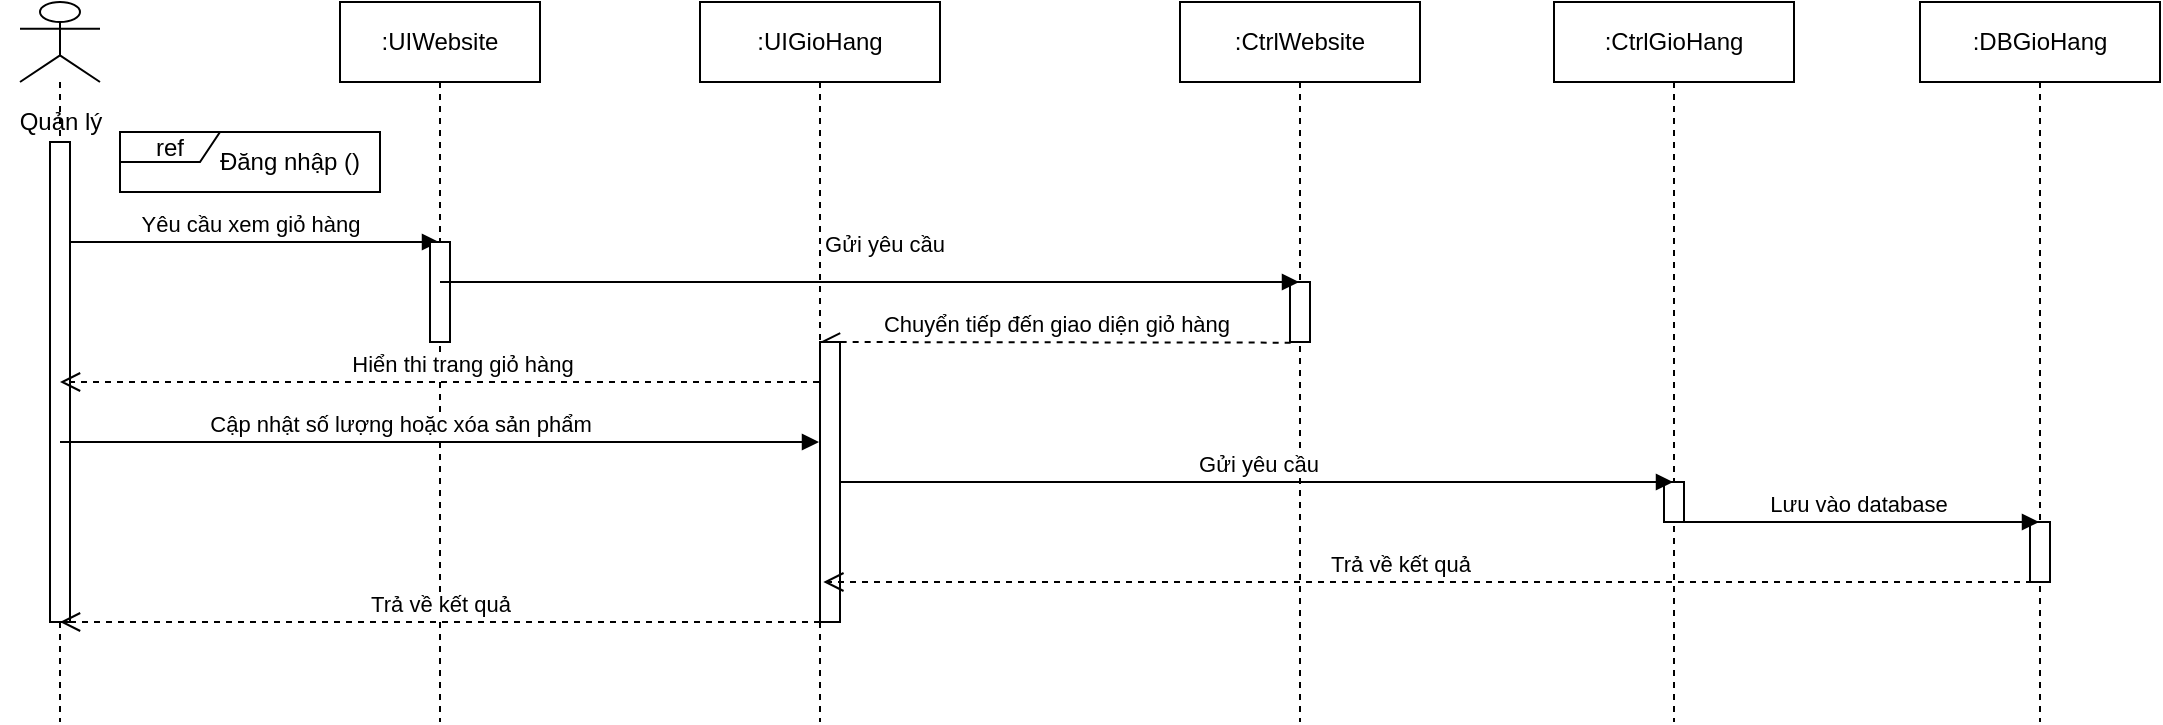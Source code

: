<mxfile version="13.6.3" type="device"><diagram id="C5RBs43oDa-KdzZeNtuy" name="Page-1"><mxGraphModel dx="1383" dy="753" grid="1" gridSize="10" guides="1" tooltips="1" connect="1" arrows="1" fold="1" page="1" pageScale="1" pageWidth="827" pageHeight="1169" math="0" shadow="0"><root><mxCell id="WIyWlLk6GJQsqaUBKTNV-0"/><mxCell id="WIyWlLk6GJQsqaUBKTNV-1" parent="WIyWlLk6GJQsqaUBKTNV-0"/><mxCell id="Z5IkSei_Hy6FdynFyds2-92" value="" style="shape=umlLifeline;participant=umlActor;perimeter=lifelinePerimeter;whiteSpace=wrap;html=1;container=1;collapsible=0;recursiveResize=0;verticalAlign=top;spacingTop=36;outlineConnect=0;" vertex="1" parent="WIyWlLk6GJQsqaUBKTNV-1"><mxGeometry x="60" y="120" width="40" height="360" as="geometry"/></mxCell><mxCell id="Z5IkSei_Hy6FdynFyds2-93" value="Quản lý" style="text;html=1;align=center;verticalAlign=middle;resizable=0;points=[];autosize=1;" vertex="1" parent="Z5IkSei_Hy6FdynFyds2-92"><mxGeometry x="-10" y="50" width="60" height="20" as="geometry"/></mxCell><mxCell id="Z5IkSei_Hy6FdynFyds2-102" value="Yêu cầu xem giỏ hàng" style="html=1;verticalAlign=bottom;endArrow=block;" edge="1" parent="Z5IkSei_Hy6FdynFyds2-92" target="Z5IkSei_Hy6FdynFyds2-94"><mxGeometry width="80" relative="1" as="geometry"><mxPoint x="20" y="120" as="sourcePoint"/><mxPoint x="100" y="120" as="targetPoint"/></mxGeometry></mxCell><mxCell id="Z5IkSei_Hy6FdynFyds2-106" value="" style="html=1;points=[];perimeter=orthogonalPerimeter;" vertex="1" parent="Z5IkSei_Hy6FdynFyds2-92"><mxGeometry x="15" y="70" width="10" height="240" as="geometry"/></mxCell><mxCell id="Z5IkSei_Hy6FdynFyds2-94" value=":UIWebsite" style="shape=umlLifeline;perimeter=lifelinePerimeter;whiteSpace=wrap;html=1;container=1;collapsible=0;recursiveResize=0;outlineConnect=0;" vertex="1" parent="WIyWlLk6GJQsqaUBKTNV-1"><mxGeometry x="220" y="120" width="100" height="360" as="geometry"/></mxCell><mxCell id="Z5IkSei_Hy6FdynFyds2-107" value="" style="html=1;points=[];perimeter=orthogonalPerimeter;" vertex="1" parent="Z5IkSei_Hy6FdynFyds2-94"><mxGeometry x="45" y="120" width="10" height="50" as="geometry"/></mxCell><mxCell id="Z5IkSei_Hy6FdynFyds2-96" value=":UIGioHang" style="shape=umlLifeline;perimeter=lifelinePerimeter;whiteSpace=wrap;html=1;container=1;collapsible=0;recursiveResize=0;outlineConnect=0;" vertex="1" parent="WIyWlLk6GJQsqaUBKTNV-1"><mxGeometry x="400" y="120" width="120" height="360" as="geometry"/></mxCell><mxCell id="Z5IkSei_Hy6FdynFyds2-105" value="Chuyển tiếp đến giao diện giỏ hàng" style="html=1;verticalAlign=bottom;endArrow=open;dashed=1;endSize=8;exitX=0.033;exitY=1.011;exitDx=0;exitDy=0;exitPerimeter=0;" edge="1" parent="Z5IkSei_Hy6FdynFyds2-96" source="Z5IkSei_Hy6FdynFyds2-108"><mxGeometry relative="1" as="geometry"><mxPoint x="260" y="170" as="sourcePoint"/><mxPoint x="60" y="170" as="targetPoint"/><mxPoint as="offset"/></mxGeometry></mxCell><mxCell id="Z5IkSei_Hy6FdynFyds2-137" value="" style="html=1;points=[];perimeter=orthogonalPerimeter;" vertex="1" parent="Z5IkSei_Hy6FdynFyds2-96"><mxGeometry x="60" y="170" width="10" height="140" as="geometry"/></mxCell><mxCell id="Z5IkSei_Hy6FdynFyds2-98" value=":CtrlWebsite" style="shape=umlLifeline;perimeter=lifelinePerimeter;whiteSpace=wrap;html=1;container=1;collapsible=0;recursiveResize=0;outlineConnect=0;" vertex="1" parent="WIyWlLk6GJQsqaUBKTNV-1"><mxGeometry x="640" y="120" width="120" height="360" as="geometry"/></mxCell><mxCell id="Z5IkSei_Hy6FdynFyds2-108" value="" style="html=1;points=[];perimeter=orthogonalPerimeter;" vertex="1" parent="Z5IkSei_Hy6FdynFyds2-98"><mxGeometry x="55" y="140" width="10" height="30" as="geometry"/></mxCell><mxCell id="Z5IkSei_Hy6FdynFyds2-99" value=":DBGioHang" style="shape=umlLifeline;perimeter=lifelinePerimeter;whiteSpace=wrap;html=1;container=1;collapsible=0;recursiveResize=0;outlineConnect=0;" vertex="1" parent="WIyWlLk6GJQsqaUBKTNV-1"><mxGeometry x="1010" y="120" width="120" height="360" as="geometry"/></mxCell><mxCell id="Z5IkSei_Hy6FdynFyds2-145" value="" style="html=1;points=[];perimeter=orthogonalPerimeter;" vertex="1" parent="Z5IkSei_Hy6FdynFyds2-99"><mxGeometry x="55" y="260" width="10" height="30" as="geometry"/></mxCell><mxCell id="Z5IkSei_Hy6FdynFyds2-103" value="Hiển thi trang giỏ hàng" style="html=1;verticalAlign=bottom;endArrow=open;dashed=1;endSize=8;" edge="1" parent="WIyWlLk6GJQsqaUBKTNV-1" source="Z5IkSei_Hy6FdynFyds2-96" target="Z5IkSei_Hy6FdynFyds2-92"><mxGeometry x="-0.057" relative="1" as="geometry"><mxPoint x="240" y="280" as="sourcePoint"/><mxPoint x="160" y="280" as="targetPoint"/><Array as="points"><mxPoint x="220" y="310"/><mxPoint x="190" y="310"/><mxPoint x="150" y="310"/></Array><mxPoint as="offset"/></mxGeometry></mxCell><mxCell id="Z5IkSei_Hy6FdynFyds2-104" value="Gửi yêu cầu" style="html=1;verticalAlign=bottom;endArrow=block;" edge="1" parent="WIyWlLk6GJQsqaUBKTNV-1" source="Z5IkSei_Hy6FdynFyds2-94" target="Z5IkSei_Hy6FdynFyds2-98"><mxGeometry x="0.034" y="10" width="80" relative="1" as="geometry"><mxPoint x="240" y="280" as="sourcePoint"/><mxPoint x="320" y="280" as="targetPoint"/><Array as="points"><mxPoint x="500" y="260"/></Array><mxPoint as="offset"/></mxGeometry></mxCell><mxCell id="Z5IkSei_Hy6FdynFyds2-111" value="ref" style="shape=umlFrame;whiteSpace=wrap;html=1;width=50;height=15;" vertex="1" parent="WIyWlLk6GJQsqaUBKTNV-1"><mxGeometry x="110" y="185" width="130" height="30" as="geometry"/></mxCell><mxCell id="Z5IkSei_Hy6FdynFyds2-112" value="Đăng nhập ()" style="text;html=1;strokeColor=none;fillColor=none;align=center;verticalAlign=middle;whiteSpace=wrap;rounded=0;" vertex="1" parent="WIyWlLk6GJQsqaUBKTNV-1"><mxGeometry x="150" y="190" width="90" height="20" as="geometry"/></mxCell><mxCell id="Z5IkSei_Hy6FdynFyds2-113" value="Cập nhật số lượng hoặc xóa sản phẩm " style="html=1;verticalAlign=bottom;endArrow=block;" edge="1" parent="WIyWlLk6GJQsqaUBKTNV-1" target="Z5IkSei_Hy6FdynFyds2-96"><mxGeometry x="0.265" y="-70" width="80" relative="1" as="geometry"><mxPoint x="80" y="340" as="sourcePoint"/><mxPoint x="170" y="360" as="targetPoint"/><Array as="points"><mxPoint x="320" y="340"/></Array><mxPoint x="-70" y="-70" as="offset"/></mxGeometry></mxCell><mxCell id="Z5IkSei_Hy6FdynFyds2-139" value=":CtrlGioHang" style="shape=umlLifeline;perimeter=lifelinePerimeter;whiteSpace=wrap;html=1;container=1;collapsible=0;recursiveResize=0;outlineConnect=0;" vertex="1" parent="WIyWlLk6GJQsqaUBKTNV-1"><mxGeometry x="827" y="120" width="120" height="360" as="geometry"/></mxCell><mxCell id="Z5IkSei_Hy6FdynFyds2-140" value="Lưu vào database" style="html=1;verticalAlign=bottom;endArrow=block;" edge="1" parent="Z5IkSei_Hy6FdynFyds2-139" target="Z5IkSei_Hy6FdynFyds2-99"><mxGeometry width="80" relative="1" as="geometry"><mxPoint x="60" y="260" as="sourcePoint"/><mxPoint x="140" y="260" as="targetPoint"/></mxGeometry></mxCell><mxCell id="Z5IkSei_Hy6FdynFyds2-143" value="" style="html=1;points=[];perimeter=orthogonalPerimeter;" vertex="1" parent="Z5IkSei_Hy6FdynFyds2-139"><mxGeometry x="55" y="240" width="10" height="20" as="geometry"/></mxCell><mxCell id="Z5IkSei_Hy6FdynFyds2-138" value="Gửi yêu cầu " style="html=1;verticalAlign=bottom;endArrow=block;" edge="1" parent="WIyWlLk6GJQsqaUBKTNV-1" target="Z5IkSei_Hy6FdynFyds2-139"><mxGeometry width="80" relative="1" as="geometry"><mxPoint x="470" y="360" as="sourcePoint"/><mxPoint x="540" y="360" as="targetPoint"/><Array as="points"><mxPoint x="510" y="360"/></Array></mxGeometry></mxCell><mxCell id="Z5IkSei_Hy6FdynFyds2-146" value="Trả về kết quả" style="html=1;verticalAlign=bottom;endArrow=open;dashed=1;endSize=8;" edge="1" parent="WIyWlLk6GJQsqaUBKTNV-1"><mxGeometry x="0.055" relative="1" as="geometry"><mxPoint x="1072" y="410" as="sourcePoint"/><mxPoint x="461.667" y="410" as="targetPoint"/><mxPoint as="offset"/></mxGeometry></mxCell><mxCell id="Z5IkSei_Hy6FdynFyds2-147" value="Trả về kết quả" style="html=1;verticalAlign=bottom;endArrow=open;dashed=1;endSize=8;" edge="1" parent="WIyWlLk6GJQsqaUBKTNV-1" target="Z5IkSei_Hy6FdynFyds2-92"><mxGeometry relative="1" as="geometry"><mxPoint x="460" y="430" as="sourcePoint"/><mxPoint x="380" y="430" as="targetPoint"/></mxGeometry></mxCell></root></mxGraphModel></diagram></mxfile>